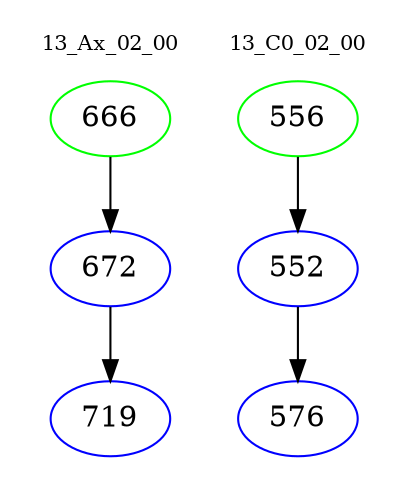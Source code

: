 digraph{
subgraph cluster_0 {
color = white
label = "13_Ax_02_00";
fontsize=10;
T0_666 [label="666", color="green"]
T0_666 -> T0_672 [color="black"]
T0_672 [label="672", color="blue"]
T0_672 -> T0_719 [color="black"]
T0_719 [label="719", color="blue"]
}
subgraph cluster_1 {
color = white
label = "13_C0_02_00";
fontsize=10;
T1_556 [label="556", color="green"]
T1_556 -> T1_552 [color="black"]
T1_552 [label="552", color="blue"]
T1_552 -> T1_576 [color="black"]
T1_576 [label="576", color="blue"]
}
}
